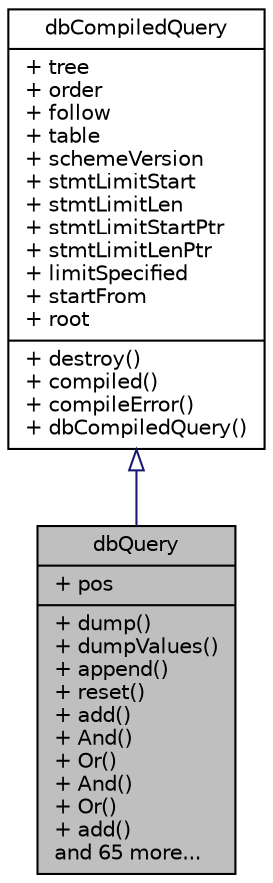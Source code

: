 digraph "dbQuery"
{
 // INTERACTIVE_SVG=YES
 // LATEX_PDF_SIZE
  edge [fontname="Helvetica",fontsize="10",labelfontname="Helvetica",labelfontsize="10"];
  node [fontname="Helvetica",fontsize="10",shape=record];
  Node1 [label="{dbQuery\n|+ pos\l|+ dump()\l+ dumpValues()\l+ append()\l+ reset()\l+ add()\l+ And()\l+ Or()\l+ And()\l+ Or()\l+ add()\land 65 more...\l}",height=0.2,width=0.4,color="black", fillcolor="grey75", style="filled", fontcolor="black",tooltip=" "];
  Node2 -> Node1 [dir="back",color="midnightblue",fontsize="10",style="solid",arrowtail="onormal"];
  Node2 [label="{dbCompiledQuery\n|+ tree\l+ order\l+ follow\l+ table\l+ schemeVersion\l+ stmtLimitStart\l+ stmtLimitLen\l+ stmtLimitStartPtr\l+ stmtLimitLenPtr\l+ limitSpecified\l+ startFrom\l+ root\l|+ destroy()\l+ compiled()\l+ compileError()\l+ dbCompiledQuery()\l}",height=0.2,width=0.4,color="black", fillcolor="white", style="filled",URL="$classdbCompiledQuery.html",tooltip=" "];
}
